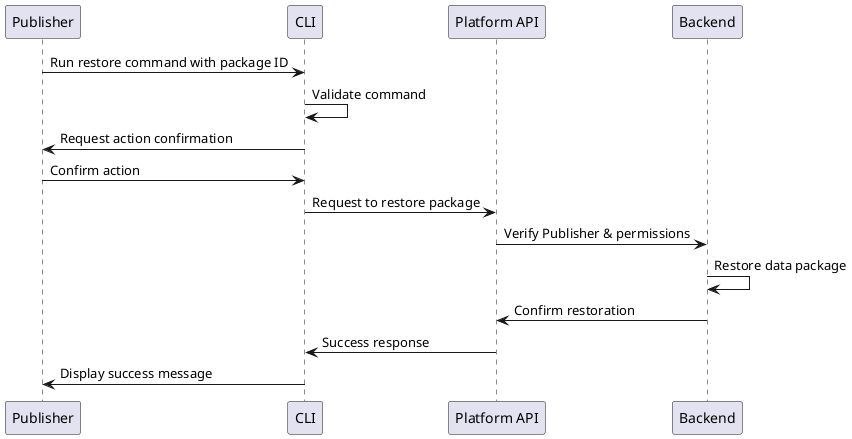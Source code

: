 @startuml
participant Publisher
participant CLI
participant PlatformAPI as "Platform API"
participant Backend

Publisher -> CLI: Run restore command with package ID
CLI -> CLI: Validate command
CLI -> Publisher: Request action confirmation
Publisher -> CLI: Confirm action
CLI -> PlatformAPI: Request to restore package
PlatformAPI -> Backend: Verify Publisher & permissions
Backend -> Backend: Restore data package
Backend -> PlatformAPI: Confirm restoration
PlatformAPI -> CLI: Success response
CLI -> Publisher: Display success message

@enduml